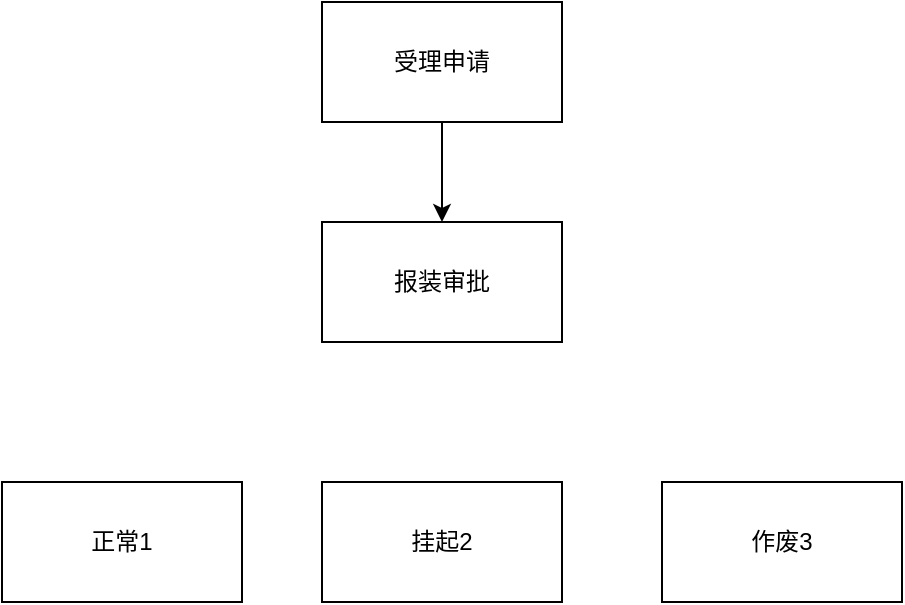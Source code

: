 <mxfile version="24.7.17">
  <diagram name="第 1 页" id="OfMzECuk86VGsUVi7kiy">
    <mxGraphModel dx="1426" dy="755" grid="1" gridSize="10" guides="1" tooltips="1" connect="1" arrows="1" fold="1" page="1" pageScale="1" pageWidth="827" pageHeight="1169" math="0" shadow="0">
      <root>
        <mxCell id="0" />
        <mxCell id="1" parent="0" />
        <mxCell id="SjWOcjc-9kJF5IRo6DR3-1" value="受理申请" style="rounded=0;whiteSpace=wrap;html=1;" vertex="1" parent="1">
          <mxGeometry x="190" y="100" width="120" height="60" as="geometry" />
        </mxCell>
        <mxCell id="SjWOcjc-9kJF5IRo6DR3-2" value="" style="endArrow=classic;html=1;rounded=0;" edge="1" parent="1">
          <mxGeometry width="50" height="50" relative="1" as="geometry">
            <mxPoint x="250" y="160" as="sourcePoint" />
            <mxPoint x="250" y="210" as="targetPoint" />
          </mxGeometry>
        </mxCell>
        <mxCell id="SjWOcjc-9kJF5IRo6DR3-3" value="报装审批" style="rounded=0;whiteSpace=wrap;html=1;" vertex="1" parent="1">
          <mxGeometry x="190" y="210" width="120" height="60" as="geometry" />
        </mxCell>
        <mxCell id="SjWOcjc-9kJF5IRo6DR3-4" value="正常1" style="rounded=0;whiteSpace=wrap;html=1;" vertex="1" parent="1">
          <mxGeometry x="30" y="340" width="120" height="60" as="geometry" />
        </mxCell>
        <mxCell id="SjWOcjc-9kJF5IRo6DR3-5" value="挂起2" style="rounded=0;whiteSpace=wrap;html=1;" vertex="1" parent="1">
          <mxGeometry x="190" y="340" width="120" height="60" as="geometry" />
        </mxCell>
        <mxCell id="SjWOcjc-9kJF5IRo6DR3-6" value="作废3" style="rounded=0;whiteSpace=wrap;html=1;" vertex="1" parent="1">
          <mxGeometry x="360" y="340" width="120" height="60" as="geometry" />
        </mxCell>
      </root>
    </mxGraphModel>
  </diagram>
</mxfile>
